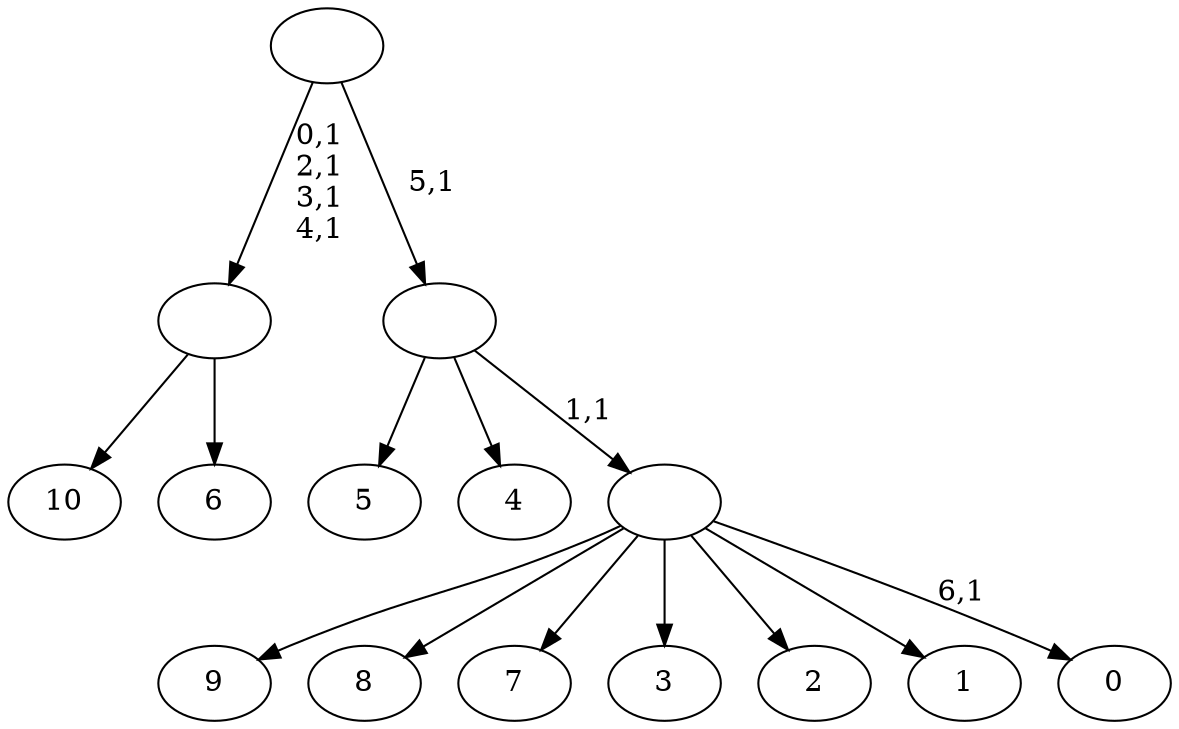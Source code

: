 digraph T {
	18 [label="10"]
	17 [label="9"]
	16 [label="8"]
	15 [label="7"]
	14 [label="6"]
	13 [label=""]
	9 [label="5"]
	8 [label="4"]
	7 [label="3"]
	6 [label="2"]
	5 [label="1"]
	4 [label="0"]
	2 [label=""]
	1 [label=""]
	0 [label=""]
	13 -> 18 [label=""]
	13 -> 14 [label=""]
	2 -> 4 [label="6,1"]
	2 -> 17 [label=""]
	2 -> 16 [label=""]
	2 -> 15 [label=""]
	2 -> 7 [label=""]
	2 -> 6 [label=""]
	2 -> 5 [label=""]
	1 -> 9 [label=""]
	1 -> 8 [label=""]
	1 -> 2 [label="1,1"]
	0 -> 13 [label="0,1\n2,1\n3,1\n4,1"]
	0 -> 1 [label="5,1"]
}

